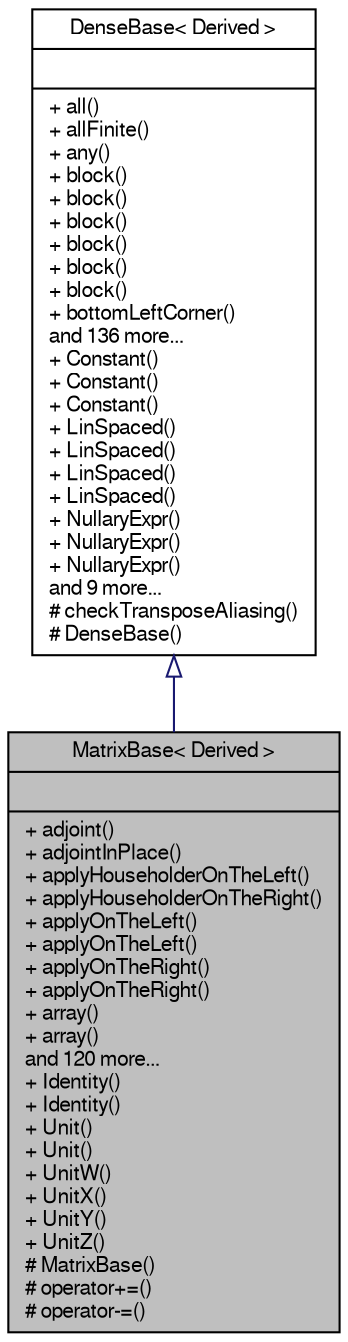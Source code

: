 digraph "MatrixBase&lt; Derived &gt;"
{
  edge [fontname="FreeSans",fontsize="10",labelfontname="FreeSans",labelfontsize="10"];
  node [fontname="FreeSans",fontsize="10",shape=record];
  Node1 [label="{MatrixBase\< Derived \>\n||+ adjoint()\l+ adjointInPlace()\l+ applyHouseholderOnTheLeft()\l+ applyHouseholderOnTheRight()\l+ applyOnTheLeft()\l+ applyOnTheLeft()\l+ applyOnTheRight()\l+ applyOnTheRight()\l+ array()\l+ array()\land 120 more...\l+ Identity()\l+ Identity()\l+ Unit()\l+ Unit()\l+ UnitW()\l+ UnitX()\l+ UnitY()\l+ UnitZ()\l# MatrixBase()\l# operator+=()\l# operator-=()\l}",height=0.2,width=0.4,color="black", fillcolor="grey75", style="filled" fontcolor="black"];
  Node2 -> Node1 [dir="back",color="midnightblue",fontsize="10",style="solid",arrowtail="onormal",fontname="FreeSans"];
  Node2 [label="{DenseBase\< Derived \>\n||+ all()\l+ allFinite()\l+ any()\l+ block()\l+ block()\l+ block()\l+ block()\l+ block()\l+ block()\l+ bottomLeftCorner()\land 136 more...\l+ Constant()\l+ Constant()\l+ Constant()\l+ LinSpaced()\l+ LinSpaced()\l+ LinSpaced()\l+ LinSpaced()\l+ NullaryExpr()\l+ NullaryExpr()\l+ NullaryExpr()\land 9 more...\l# checkTransposeAliasing()\l# DenseBase()\l}",height=0.2,width=0.4,color="black", fillcolor="white", style="filled",URL="$classEigen_1_1DenseBase.html",tooltip="Base class for all dense matrices, vectors, and arrays. "];
}

